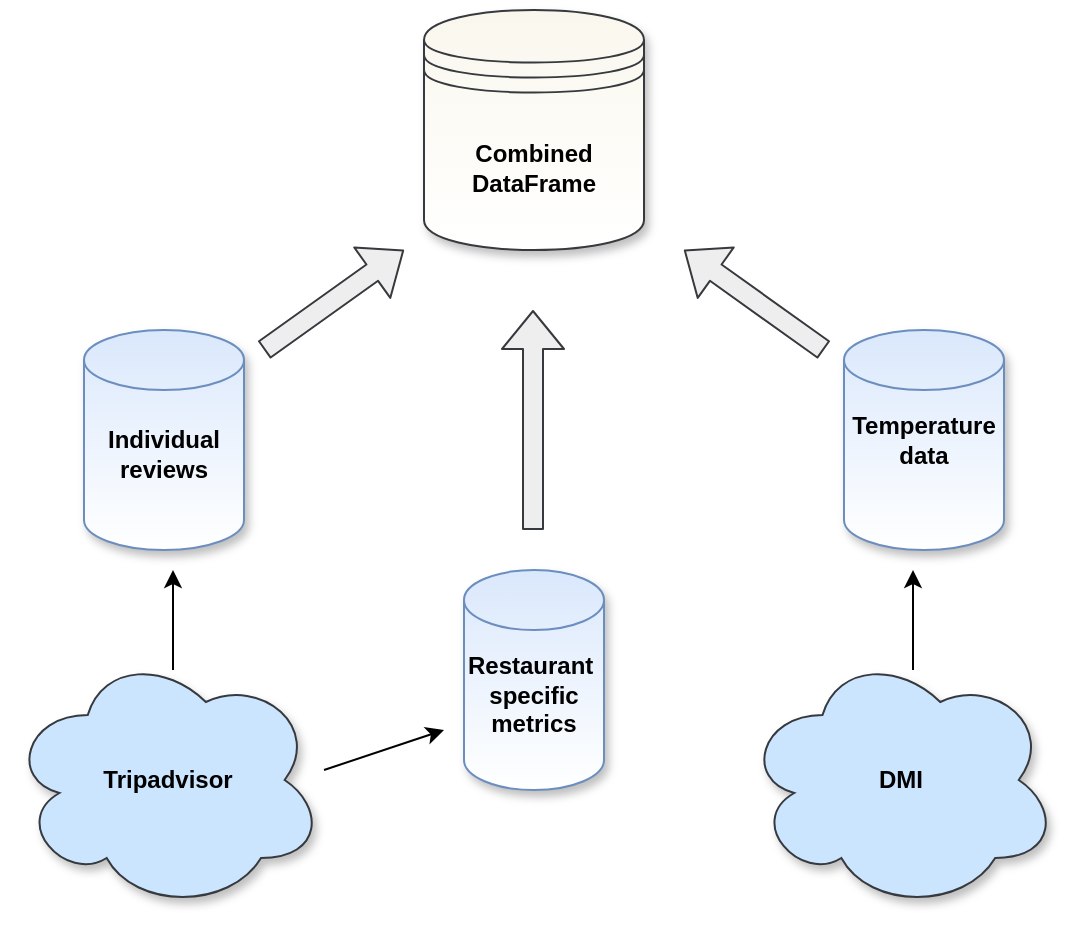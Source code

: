 <mxfile version="13.6.4" type="github">
  <diagram id="fvNn0N4SX0JPXLxlnQCB" name="Page-1">
    <mxGraphModel dx="1102" dy="582" grid="0" gridSize="10" guides="1" tooltips="1" connect="1" arrows="1" fold="1" page="0" pageScale="1" pageWidth="850" pageHeight="1100" math="0" shadow="0">
      <root>
        <mxCell id="0" />
        <mxCell id="1" parent="0" />
        <mxCell id="VM6LPYGhrUYnEKh8K_GX-1" value="&lt;b&gt;&lt;br&gt;Individual&lt;br&gt;reviews&lt;/b&gt;" style="shape=cylinder2;whiteSpace=wrap;html=1;boundedLbl=1;backgroundOutline=1;size=15;shadow=1;fillColor=#dae8fc;strokeColor=#6c8ebf;gradientColor=#ffffff;" parent="1" vertex="1">
          <mxGeometry x="130" y="170" width="80" height="110" as="geometry" />
        </mxCell>
        <mxCell id="VM6LPYGhrUYnEKh8K_GX-2" value="&lt;b&gt;&lt;br&gt;Restaurant&amp;nbsp;&lt;br&gt;specific metrics&lt;/b&gt;" style="shape=cylinder2;whiteSpace=wrap;html=1;boundedLbl=1;backgroundOutline=1;size=15;shadow=1;fillColor=#dae8fc;strokeColor=#6c8ebf;gradientColor=#ffffff;" parent="1" vertex="1">
          <mxGeometry x="320" y="290" width="70" height="110" as="geometry" />
        </mxCell>
        <mxCell id="VM6LPYGhrUYnEKh8K_GX-3" value="&lt;b&gt;Temperature&lt;br&gt;data&lt;/b&gt;" style="shape=cylinder2;whiteSpace=wrap;html=1;boundedLbl=1;backgroundOutline=1;size=15;shadow=1;fillColor=#dae8fc;strokeColor=#6c8ebf;gradientColor=#ffffff;" parent="1" vertex="1">
          <mxGeometry x="510" y="170" width="80" height="110" as="geometry" />
        </mxCell>
        <mxCell id="VM6LPYGhrUYnEKh8K_GX-12" value="&lt;b&gt;Combined DataFrame&lt;/b&gt;" style="shape=datastore;whiteSpace=wrap;html=1;shadow=1;fillColor=#f9f7ed;strokeColor=#36393d;gradientColor=#ffffff;" parent="1" vertex="1">
          <mxGeometry x="300" y="10" width="110" height="120" as="geometry" />
        </mxCell>
        <mxCell id="VM6LPYGhrUYnEKh8K_GX-13" value="&lt;b&gt;Tripadvisor&lt;/b&gt;" style="ellipse;shape=cloud;whiteSpace=wrap;html=1;shadow=1;fillColor=#cce5ff;strokeColor=#36393d;" parent="1" vertex="1">
          <mxGeometry x="92.5" y="330" width="157.5" height="130" as="geometry" />
        </mxCell>
        <mxCell id="VM6LPYGhrUYnEKh8K_GX-14" value="&lt;b&gt;DMI&lt;/b&gt;" style="ellipse;shape=cloud;whiteSpace=wrap;html=1;shadow=1;fillColor=#cce5ff;strokeColor=#36393d;" parent="1" vertex="1">
          <mxGeometry x="460" y="330" width="157" height="130" as="geometry" />
        </mxCell>
        <mxCell id="VM6LPYGhrUYnEKh8K_GX-15" value="" style="endArrow=classic;html=1;" parent="1" edge="1">
          <mxGeometry width="50" height="50" relative="1" as="geometry">
            <mxPoint x="174.5" y="340" as="sourcePoint" />
            <mxPoint x="174.5" y="290" as="targetPoint" />
            <Array as="points">
              <mxPoint x="174.5" y="320" />
            </Array>
          </mxGeometry>
        </mxCell>
        <mxCell id="VM6LPYGhrUYnEKh8K_GX-16" value="" style="endArrow=classic;html=1;" parent="1" edge="1">
          <mxGeometry width="50" height="50" relative="1" as="geometry">
            <mxPoint x="250" y="390" as="sourcePoint" />
            <mxPoint x="310" y="370" as="targetPoint" />
          </mxGeometry>
        </mxCell>
        <mxCell id="VM6LPYGhrUYnEKh8K_GX-17" value="" style="endArrow=classic;html=1;" parent="1" edge="1">
          <mxGeometry width="50" height="50" relative="1" as="geometry">
            <mxPoint x="544.5" y="340" as="sourcePoint" />
            <mxPoint x="544.5" y="290" as="targetPoint" />
          </mxGeometry>
        </mxCell>
        <mxCell id="VM6LPYGhrUYnEKh8K_GX-18" value="" style="shape=flexArrow;endArrow=classic;html=1;fillColor=#eeeeee;strokeColor=#36393d;" parent="1" edge="1">
          <mxGeometry width="50" height="50" relative="1" as="geometry">
            <mxPoint x="220" y="180" as="sourcePoint" />
            <mxPoint x="290" y="130" as="targetPoint" />
          </mxGeometry>
        </mxCell>
        <mxCell id="VM6LPYGhrUYnEKh8K_GX-19" value="" style="shape=flexArrow;endArrow=classic;html=1;fillColor=#eeeeee;strokeColor=#36393d;" parent="1" edge="1">
          <mxGeometry width="50" height="50" relative="1" as="geometry">
            <mxPoint x="354.5" y="270" as="sourcePoint" />
            <mxPoint x="354.5" y="160" as="targetPoint" />
          </mxGeometry>
        </mxCell>
        <mxCell id="VM6LPYGhrUYnEKh8K_GX-20" value="" style="shape=flexArrow;endArrow=classic;html=1;shadow=0;fillColor=#eeeeee;strokeColor=#36393d;" parent="1" edge="1">
          <mxGeometry width="50" height="50" relative="1" as="geometry">
            <mxPoint x="500" y="180" as="sourcePoint" />
            <mxPoint x="430" y="130" as="targetPoint" />
          </mxGeometry>
        </mxCell>
      </root>
    </mxGraphModel>
  </diagram>
</mxfile>
